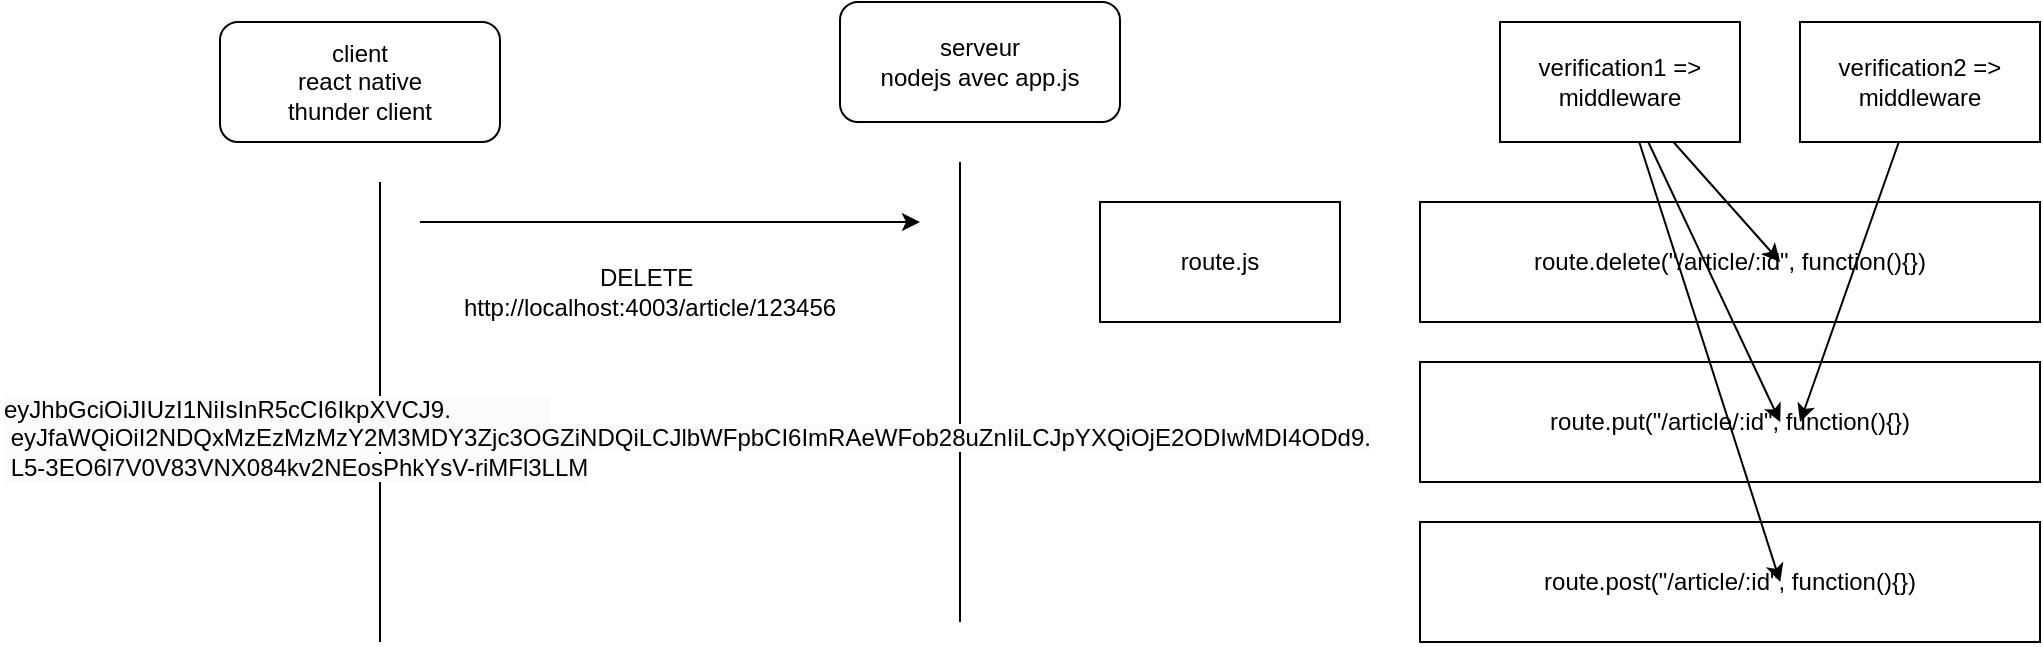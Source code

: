 <mxfile>
    <diagram id="PX-ScWbOQNU4Ih63WbcG" name="Page-1">
        <mxGraphModel dx="1614" dy="349" grid="1" gridSize="10" guides="1" tooltips="1" connect="1" arrows="1" fold="1" page="1" pageScale="1" pageWidth="827" pageHeight="1169" math="0" shadow="0">
            <root>
                <mxCell id="0"/>
                <mxCell id="1" parent="0"/>
                <mxCell id="2" value="route.post(&quot;/article/:id&quot;, function(){})" style="rounded=0;whiteSpace=wrap;html=1;" vertex="1" parent="1">
                    <mxGeometry x="680" y="260" width="310" height="60" as="geometry"/>
                </mxCell>
                <mxCell id="3" value="route.put(&quot;/article/:id&quot;, function(){})" style="rounded=0;whiteSpace=wrap;html=1;" vertex="1" parent="1">
                    <mxGeometry x="680" y="180" width="310" height="60" as="geometry"/>
                </mxCell>
                <mxCell id="4" value="" style="endArrow=none;html=1;" edge="1" parent="1">
                    <mxGeometry width="50" height="50" relative="1" as="geometry">
                        <mxPoint x="160" y="320" as="sourcePoint"/>
                        <mxPoint x="160" y="90" as="targetPoint"/>
                    </mxGeometry>
                </mxCell>
                <mxCell id="5" value="" style="endArrow=none;html=1;" edge="1" parent="1">
                    <mxGeometry width="50" height="50" relative="1" as="geometry">
                        <mxPoint x="450" y="310" as="sourcePoint"/>
                        <mxPoint x="450" y="80" as="targetPoint"/>
                    </mxGeometry>
                </mxCell>
                <mxCell id="6" value="client&lt;br&gt;react native&lt;br&gt;thunder client" style="rounded=1;whiteSpace=wrap;html=1;" vertex="1" parent="1">
                    <mxGeometry x="80" y="10" width="140" height="60" as="geometry"/>
                </mxCell>
                <mxCell id="7" value="serveur&lt;br&gt;nodejs avec app.js" style="rounded=1;whiteSpace=wrap;html=1;" vertex="1" parent="1">
                    <mxGeometry x="390" width="140" height="60" as="geometry"/>
                </mxCell>
                <mxCell id="8" value="" style="endArrow=classic;html=1;" edge="1" parent="1">
                    <mxGeometry width="50" height="50" relative="1" as="geometry">
                        <mxPoint x="180" y="110" as="sourcePoint"/>
                        <mxPoint x="430" y="110" as="targetPoint"/>
                    </mxGeometry>
                </mxCell>
                <mxCell id="9" value="DELETE&amp;nbsp; http://localhost:4003/article/123456" style="text;html=1;strokeColor=none;fillColor=none;align=center;verticalAlign=middle;whiteSpace=wrap;rounded=0;" vertex="1" parent="1">
                    <mxGeometry x="210" y="130" width="170" height="30" as="geometry"/>
                </mxCell>
                <mxCell id="10" value="&lt;span style=&quot;color: rgb(0, 0, 0); font-family: Helvetica; font-size: 12px; font-style: normal; font-variant-ligatures: normal; font-variant-caps: normal; font-weight: 400; letter-spacing: normal; orphans: 2; text-align: left; text-indent: 0px; text-transform: none; widows: 2; word-spacing: 0px; -webkit-text-stroke-width: 0px; background-color: rgb(251, 251, 251); text-decoration-thickness: initial; text-decoration-style: initial; text-decoration-color: initial; float: none; display: inline !important;&quot;&gt;eyJhbGciOiJIUzI1NiIsInR5cCI6IkpXVCJ9.&lt;/span&gt;&lt;span style=&quot;color: rgb(0, 0, 0); font-family: Helvetica; font-size: 12px; font-style: normal; font-variant-ligatures: normal; font-variant-caps: normal; font-weight: 400; letter-spacing: normal; orphans: 2; text-align: left; text-indent: 0px; text-transform: none; widows: 2; word-spacing: 0px; -webkit-text-stroke-width: 0px; background-color: rgb(251, 251, 251); text-decoration-thickness: initial; text-decoration-style: initial; text-decoration-color: initial; float: none; display: inline !important;&quot;&gt;&amp;nbsp; &amp;nbsp; &amp;nbsp; &amp;nbsp; &amp;nbsp; &amp;nbsp; &amp;nbsp; &amp;nbsp; &amp;nbsp;eyJfaWQiOiI2NDQxMzEzMzMzY2M3MDY3Zjc3OGZiNDQiLCJlbWFpbCI6ImRAeWFob28uZnIiLCJpYXQiOjE2ODIwMDI4ODd9.&lt;/span&gt;&lt;br style=&quot;border-color: var(--border-color); color: rgb(0, 0, 0); font-family: Helvetica; font-size: 12px; font-style: normal; font-variant-ligatures: normal; font-variant-caps: normal; font-weight: 400; letter-spacing: normal; orphans: 2; text-align: left; text-indent: 0px; text-transform: none; widows: 2; word-spacing: 0px; -webkit-text-stroke-width: 0px; background-color: rgb(251, 251, 251); text-decoration-thickness: initial; text-decoration-style: initial; text-decoration-color: initial;&quot;&gt;&lt;span style=&quot;color: rgb(0, 0, 0); font-family: Helvetica; font-size: 12px; font-style: normal; font-variant-ligatures: normal; font-variant-caps: normal; font-weight: 400; letter-spacing: normal; orphans: 2; text-align: left; text-indent: 0px; text-transform: none; widows: 2; word-spacing: 0px; -webkit-text-stroke-width: 0px; background-color: rgb(251, 251, 251); text-decoration-thickness: initial; text-decoration-style: initial; text-decoration-color: initial; float: none; display: inline !important;&quot;&gt;&amp;nbsp;L5-3EO6l7V0V83VNX084kv2NEosPhkYsV-riMFl3LLM&lt;/span&gt;" style="text;whiteSpace=wrap;html=1;" vertex="1" parent="1">
                    <mxGeometry x="-30" y="190" width="560" height="50" as="geometry"/>
                </mxCell>
                <mxCell id="11" value="route.js" style="rounded=0;whiteSpace=wrap;html=1;" vertex="1" parent="1">
                    <mxGeometry x="520" y="100" width="120" height="60" as="geometry"/>
                </mxCell>
                <mxCell id="12" value="route.delete(&quot;/article/:id&quot;, function(){})" style="rounded=0;whiteSpace=wrap;html=1;" vertex="1" parent="1">
                    <mxGeometry x="680" y="100" width="310" height="60" as="geometry"/>
                </mxCell>
                <mxCell id="13" style="edgeStyle=none;html=1;entryX=0.581;entryY=0.5;entryDx=0;entryDy=0;entryPerimeter=0;" edge="1" parent="1" source="15" target="3">
                    <mxGeometry relative="1" as="geometry"/>
                </mxCell>
                <mxCell id="14" style="edgeStyle=none;html=1;entryX=0.581;entryY=0.5;entryDx=0;entryDy=0;entryPerimeter=0;" edge="1" parent="1" source="15" target="2">
                    <mxGeometry relative="1" as="geometry"/>
                </mxCell>
                <mxCell id="15" value="verification1 =&amp;gt; middleware" style="rounded=0;whiteSpace=wrap;html=1;" vertex="1" parent="1">
                    <mxGeometry x="720" y="10" width="120" height="60" as="geometry"/>
                </mxCell>
                <mxCell id="16" value="" style="endArrow=classic;html=1;entryX=0.581;entryY=0.5;entryDx=0;entryDy=0;entryPerimeter=0;" edge="1" parent="1" source="15" target="12">
                    <mxGeometry width="50" height="50" relative="1" as="geometry">
                        <mxPoint x="770" y="80" as="sourcePoint"/>
                        <mxPoint x="800" y="200" as="targetPoint"/>
                    </mxGeometry>
                </mxCell>
                <mxCell id="17" style="edgeStyle=none;html=1;entryX=0.613;entryY=0.5;entryDx=0;entryDy=0;entryPerimeter=0;" edge="1" parent="1" source="18" target="3">
                    <mxGeometry relative="1" as="geometry"/>
                </mxCell>
                <mxCell id="18" value="verification2 =&amp;gt; middleware" style="rounded=0;whiteSpace=wrap;html=1;" vertex="1" parent="1">
                    <mxGeometry x="870" y="10" width="120" height="60" as="geometry"/>
                </mxCell>
            </root>
        </mxGraphModel>
    </diagram>
</mxfile>